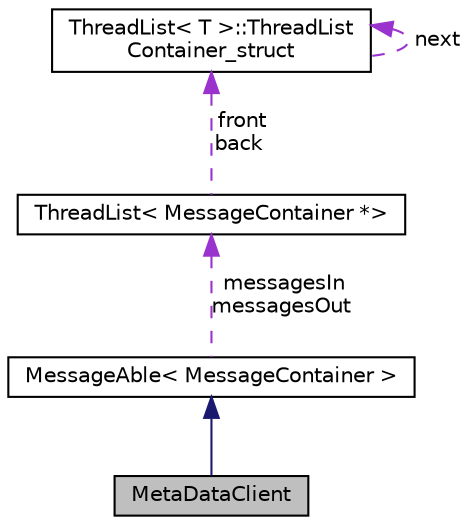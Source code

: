 digraph "MetaDataClient"
{
  edge [fontname="Helvetica",fontsize="10",labelfontname="Helvetica",labelfontsize="10"];
  node [fontname="Helvetica",fontsize="10",shape=record];
  Node2 [label="MetaDataClient",height=0.2,width=0.4,color="black", fillcolor="grey75", style="filled", fontcolor="black"];
  Node3 -> Node2 [dir="back",color="midnightblue",fontsize="10",style="solid",fontname="Helvetica"];
  Node3 [label="MessageAble\< MessageContainer \>",height=0.2,width=0.4,color="black", fillcolor="white", style="filled",URL="$classMessageAble.html"];
  Node4 -> Node3 [dir="back",color="darkorchid3",fontsize="10",style="dashed",label=" messagesIn\nmessagesOut" ,fontname="Helvetica"];
  Node4 [label="ThreadList\< MessageContainer *\>",height=0.2,width=0.4,color="black", fillcolor="white", style="filled",URL="$classThreadList.html"];
  Node5 -> Node4 [dir="back",color="darkorchid3",fontsize="10",style="dashed",label=" front\nback" ,fontname="Helvetica"];
  Node5 [label="ThreadList\< T \>::ThreadList\lContainer_struct",height=0.2,width=0.4,color="black", fillcolor="white", style="filled",URL="$structThreadList_1_1ThreadListContainer__struct.html"];
  Node5 -> Node5 [dir="back",color="darkorchid3",fontsize="10",style="dashed",label=" next" ,fontname="Helvetica"];
}
